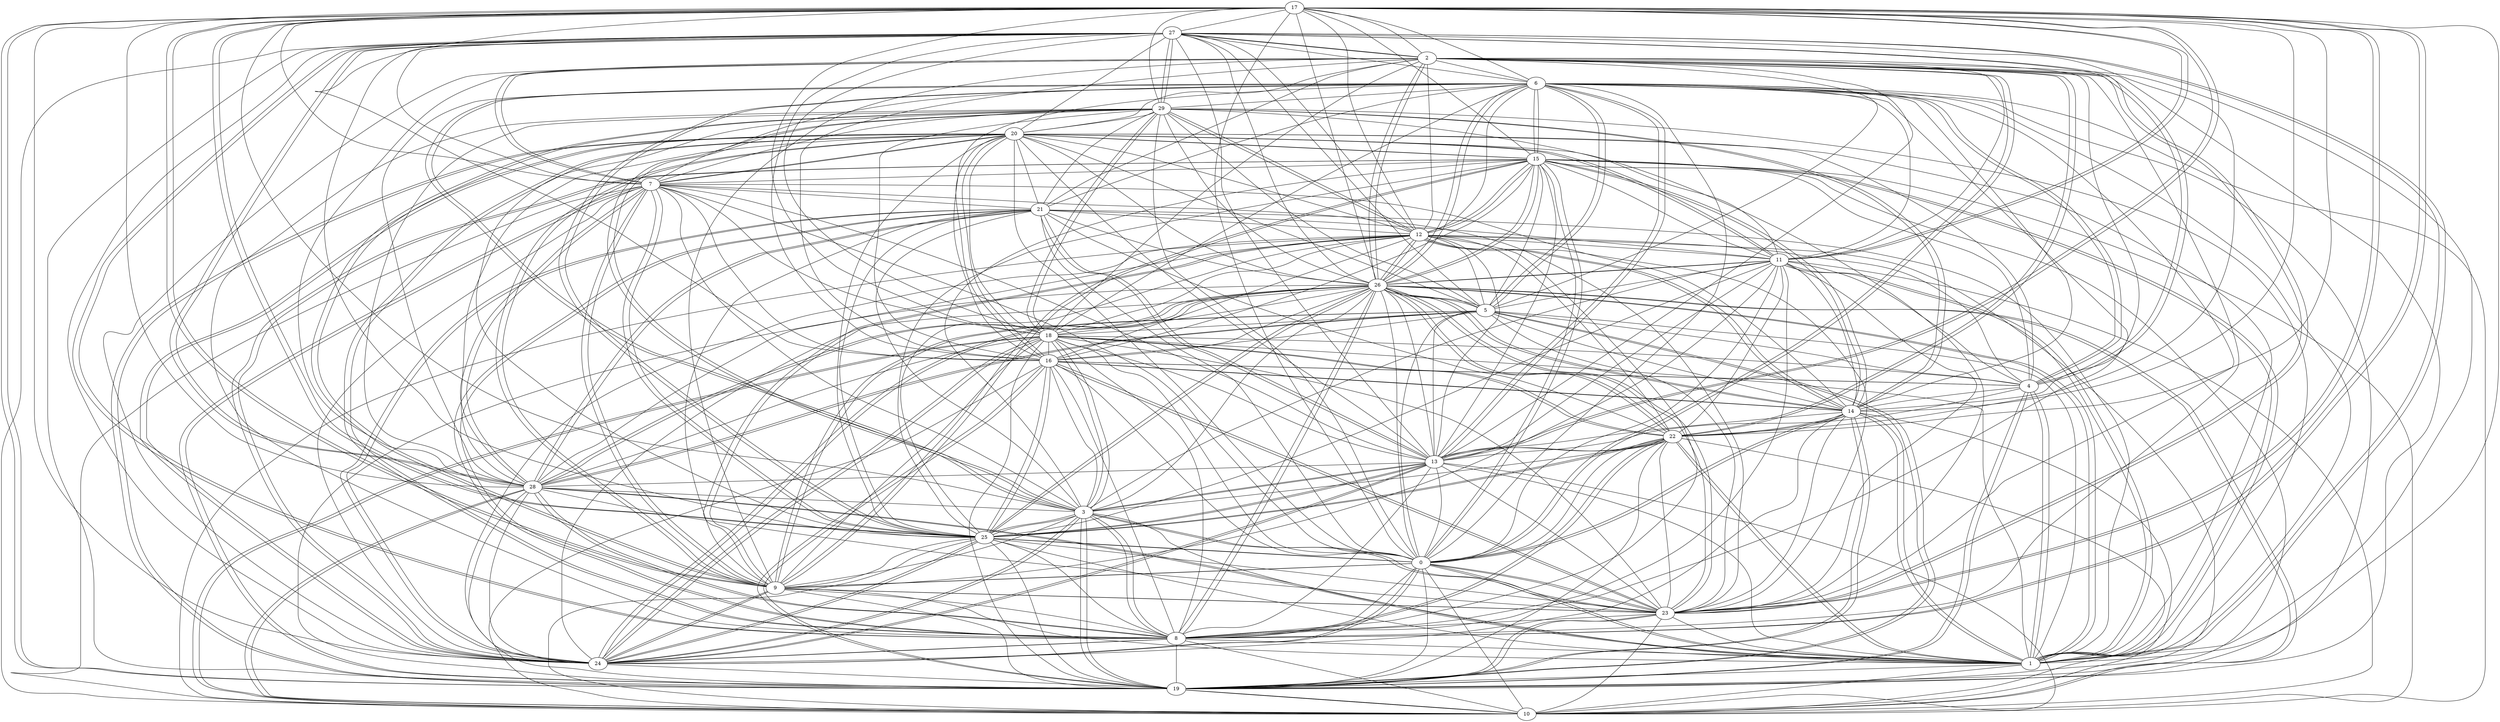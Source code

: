 graph{
17 -- 27;
7 -- 27;
18 -- 17;
18 -- 10;
2 -- 7;
7 -- 24;
18 -- 24;
17 -- 19;
8 -- 1;
17 -- 23;
18 -- 8;
0 -- 1;
17 -- 22;
2 -- 14;
7 -- 25;
17 -- 25;
18 -- 23;
18 -- 9;
18 -- 22;
2 -- 18;
2 -- 8;
18 -- 3;
18 -- 26;
7 -- 28;
0 -- 2;
18 -- 16;
4 -- 27;
5 -- 28;
6 -- 13;
6 -- 4;
11 -- 2;
0 -- 8;
0 -- 10;
1 -- 11;
5 -- 26;
11 -- 0;
23 -- 3;
11 -- 9;
1 -- 25;
11 -- 21;
0 -- 16;
22 -- 13;
1 -- 0;
6 -- 5;
1 -- 26;
22 -- 12;
0 -- 15;
22 -- 14;
11 -- 23;
23 -- 2;
6 -- 1;
10 -- 27;
6 -- 12;
9 -- 1;
11 -- 3;
1 -- 3;
23 -- 0;
1 -- 4;
9 -- 2;
22 -- 26;
11 -- 26;
10 -- 28;
1 -- 27;
9 -- 8;
11 -- 17;
9 -- 7;
6 -- 11;
11 -- 20;
22 -- 10;
11 -- 8;
1 -- 22;
22 -- 21;
0 -- 14;
6 -- 10;
1 -- 14;
22 -- 23;
22 -- 25;
11 -- 1;
1 -- 23;
9 -- 3;
0 -- 9;
6 -- 3;
23 -- 7;
22 -- 11;
5 -- 1;
22 -- 18;
22 -- 27;
6 -- 0;
19 -- 4;
9 -- 20;
13 -- 22;
28 -- 20;
21 -- 12;
29 -- 1;
19 -- 16;
29 -- 25;
8 -- 6;
19 -- 10;
14 -- 7;
14 -- 12;
19 -- 20;
28 -- 26;
29 -- 11;
6 -- 18;
8 -- 10;
19 -- 5;
19 -- 17;
20 -- 27;
28 -- 27;
29 -- 27;
28 -- 21;
6 -- 14;
29 -- 9;
14 -- 15;
19 -- 22;
9 -- 21;
19 -- 18;
13 -- 27;
29 -- 7;
13 -- 23;
19 -- 23;
21 -- 2;
14 -- 11;
8 -- 12;
19 -- 2;
29 -- 5;
6 -- 17;
21 -- 8;
8 -- 3;
14 -- 1;
19 -- 14;
29 -- 16;
19 -- 15;
29 -- 12;
14 -- 16;
29 -- 14;
6 -- 15;
13 -- 24;
21 -- 3;
20 -- 26;
13 -- 25;
13 -- 28;
13 -- 26;
29 -- 3;
9 -- 19;
19 -- 3;
28 -- 29;
14 -- 0;
28 -- 17;
19 -- 7;
8 -- 17;
19 -- 8;
16 -- 8;
25 -- 0;
16 -- 15;
2 -- 23;
24 -- 15;
3 -- 7;
24 -- 17;
15 -- 14;
24 -- 9;
16 -- 6;
24 -- 21;
15 -- 24;
24 -- 19;
24 -- 25;
16 -- 7;
8 -- 22;
16 -- 2;
24 -- 13;
24 -- 28;
25 -- 6;
15 -- 26;
15 -- 25;
2 -- 26;
2 -- 27;
8 -- 25;
16 -- 5;
24 -- 18;
16 -- 10;
16 -- 14;
16 -- 4;
3 -- 6;
8 -- 20;
24 -- 20;
8 -- 21;
8 -- 24;
25 -- 7;
25 -- 3;
2 -- 22;
15 -- 20;
12 -- 29;
25 -- 21;
26 -- 17;
26 -- 6;
26 -- 27;
27 -- 2;
13 -- 17;
27 -- 5;
3 -- 16;
7 -- 6;
26 -- 28;
27 -- 4;
0 -- 22;
8 -- 27;
25 -- 17;
7 -- 2;
25 -- 26;
8 -- 26;
13 -- 12;
4 -- 18;
26 -- 5;
0 -- 25;
13 -- 0;
2 -- 5;
26 -- 3;
26 -- 29;
6 -- 27;
13 -- 7;
25 -- 19;
25 -- 16;
13 -- 1;
6 -- 29;
13 -- 14;
26 -- 10;
26 -- 15;
2 -- 0;
2 -- 1;
8 -- 28;
26 -- 16;
25 -- 24;
3 -- 13;
8 -- 29;
26 -- 19;
0 -- 24;
3 -- 8;
13 -- 6;
26 -- 12;
0 -- 18;
3 -- 15;
7 -- 0;
0 -- 5;
25 -- 27;
13 -- 2;
26 -- 25;
1 -- 28;
26 -- 22;
13 -- 18;
26 -- 8;
26 -- 14;
2 -- 6;
27 -- 1;
4 -- 19;
13 -- 3;
9 -- 0;
13 -- 8;
26 -- 11;
4 -- 16;
0 -- 21;
26 -- 9;
0 -- 23;
26 -- 24;
13 -- 4;
26 -- 1;
13 -- 11;
25 -- 23;
26 -- 2;
4 -- 20;
25 -- 22;
26 -- 23;
0 -- 17;
13 -- 21;
15 -- 11;
15 -- 7;
14 -- 19;
22 -- 2;
28 -- 1;
15 -- 1;
25 -- 11;
5 -- 18;
27 -- 8;
18 -- 28;
28 -- 2;
21 -- 20;
27 -- 19;
21 -- 13;
15 -- 12;
27 -- 24;
14 -- 22;
15 -- 4;
22 -- 8;
28 -- 8;
19 -- 0;
5 -- 20;
28 -- 7;
18 -- 27;
27 -- 29;
15 -- 0;
15 -- 9;
28 -- 6;
21 -- 28;
27 -- 28;
14 -- 26;
15 -- 6;
25 -- 13;
15 -- 13;
28 -- 10;
28 -- 3;
15 -- 5;
25 -- 12;
25 -- 10;
27 -- 16;
14 -- 24;
22 -- 1;
21 -- 24;
21 -- 26;
5 -- 19;
18 -- 29;
5 -- 24;
14 -- 29;
5 -- 23;
28 -- 5;
12 -- 14;
12 -- 9;
12 -- 19;
20 -- 16;
12 -- 15;
29 -- 20;
3 -- 25;
29 -- 21;
4 -- 11;
9 -- 17;
20 -- 8;
12 -- 16;
29 -- 17;
5 -- 11;
20 -- 25;
20 -- 15;
19 -- 28;
5 -- 13;
20 -- 2;
12 -- 4;
5 -- 4;
12 -- 27;
20 -- 0;
20 -- 7;
12 -- 26;
20 -- 24;
0 -- 26;
9 -- 12;
12 -- 11;
20 -- 13;
20 -- 11;
20 -- 9;
12 -- 28;
20 -- 19;
9 -- 15;
29 -- 18;
5 -- 14;
12 -- 10;
0 -- 29;
12 -- 20;
4 -- 6;
12 -- 5;
20 -- 18;
12 -- 2;
4 -- 14;
4 -- 1;
3 -- 29;
5 -- 6;
12 -- 18;
12 -- 24;
1 -- 20;
9 -- 24;
17 -- 1;
17 -- 7;
3 -- 19;
9 -- 29;
24 -- 5;
7 -- 19;
17 -- 13;
6 -- 26;
17 -- 15;
17 -- 2;
23 -- 19;
23 -- 9;
17 -- 3;
24 -- 0;
16 -- 25;
3 -- 18;
1 -- 21;
10 -- 15;
17 -- 12;
23 -- 20;
7 -- 18;
16 -- 19;
3 -- 22;
23 -- 17;
7 -- 21;
23 -- 14;
6 -- 19;
17 -- 16;
23 -- 8;
9 -- 26;
17 -- 8;
7 -- 20;
16 -- 23;
24 -- 8;
9 -- 25;
23 -- 28;
10 -- 1;
23 -- 26;
6 -- 21;
10 -- 19;
17 -- 11;
10 -- 13;
6 -- 25;
10 -- 18;
3 -- 23;
23 -- 16;
10 -- 14;
24 -- 2;
3 -- 24;
10 -- 26;
1 -- 15;
24 -- 3;
1 -- 19;
10 -- 7;
23 -- 12;
6 -- 23;
9 -- 23;
7 -- 9;
17 -- 14;
1 -- 18;
10 -- 11;
17 -- 9;
16 -- 20;
10 -- 23;
}
